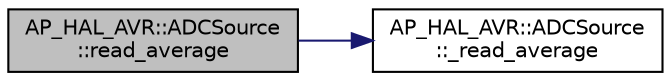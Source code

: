 digraph "AP_HAL_AVR::ADCSource::read_average"
{
 // INTERACTIVE_SVG=YES
  edge [fontname="Helvetica",fontsize="10",labelfontname="Helvetica",labelfontsize="10"];
  node [fontname="Helvetica",fontsize="10",shape=record];
  rankdir="LR";
  Node1 [label="AP_HAL_AVR::ADCSource\l::read_average",height=0.2,width=0.4,color="black", fillcolor="grey75", style="filled" fontcolor="black"];
  Node1 -> Node2 [color="midnightblue",fontsize="10",style="solid",fontname="Helvetica"];
  Node2 [label="AP_HAL_AVR::ADCSource\l::_read_average",height=0.2,width=0.4,color="black", fillcolor="white", style="filled",URL="$classAP__HAL__AVR_1_1ADCSource.html#a557b16b26586c8094d45715bbbbb2675"];
}
